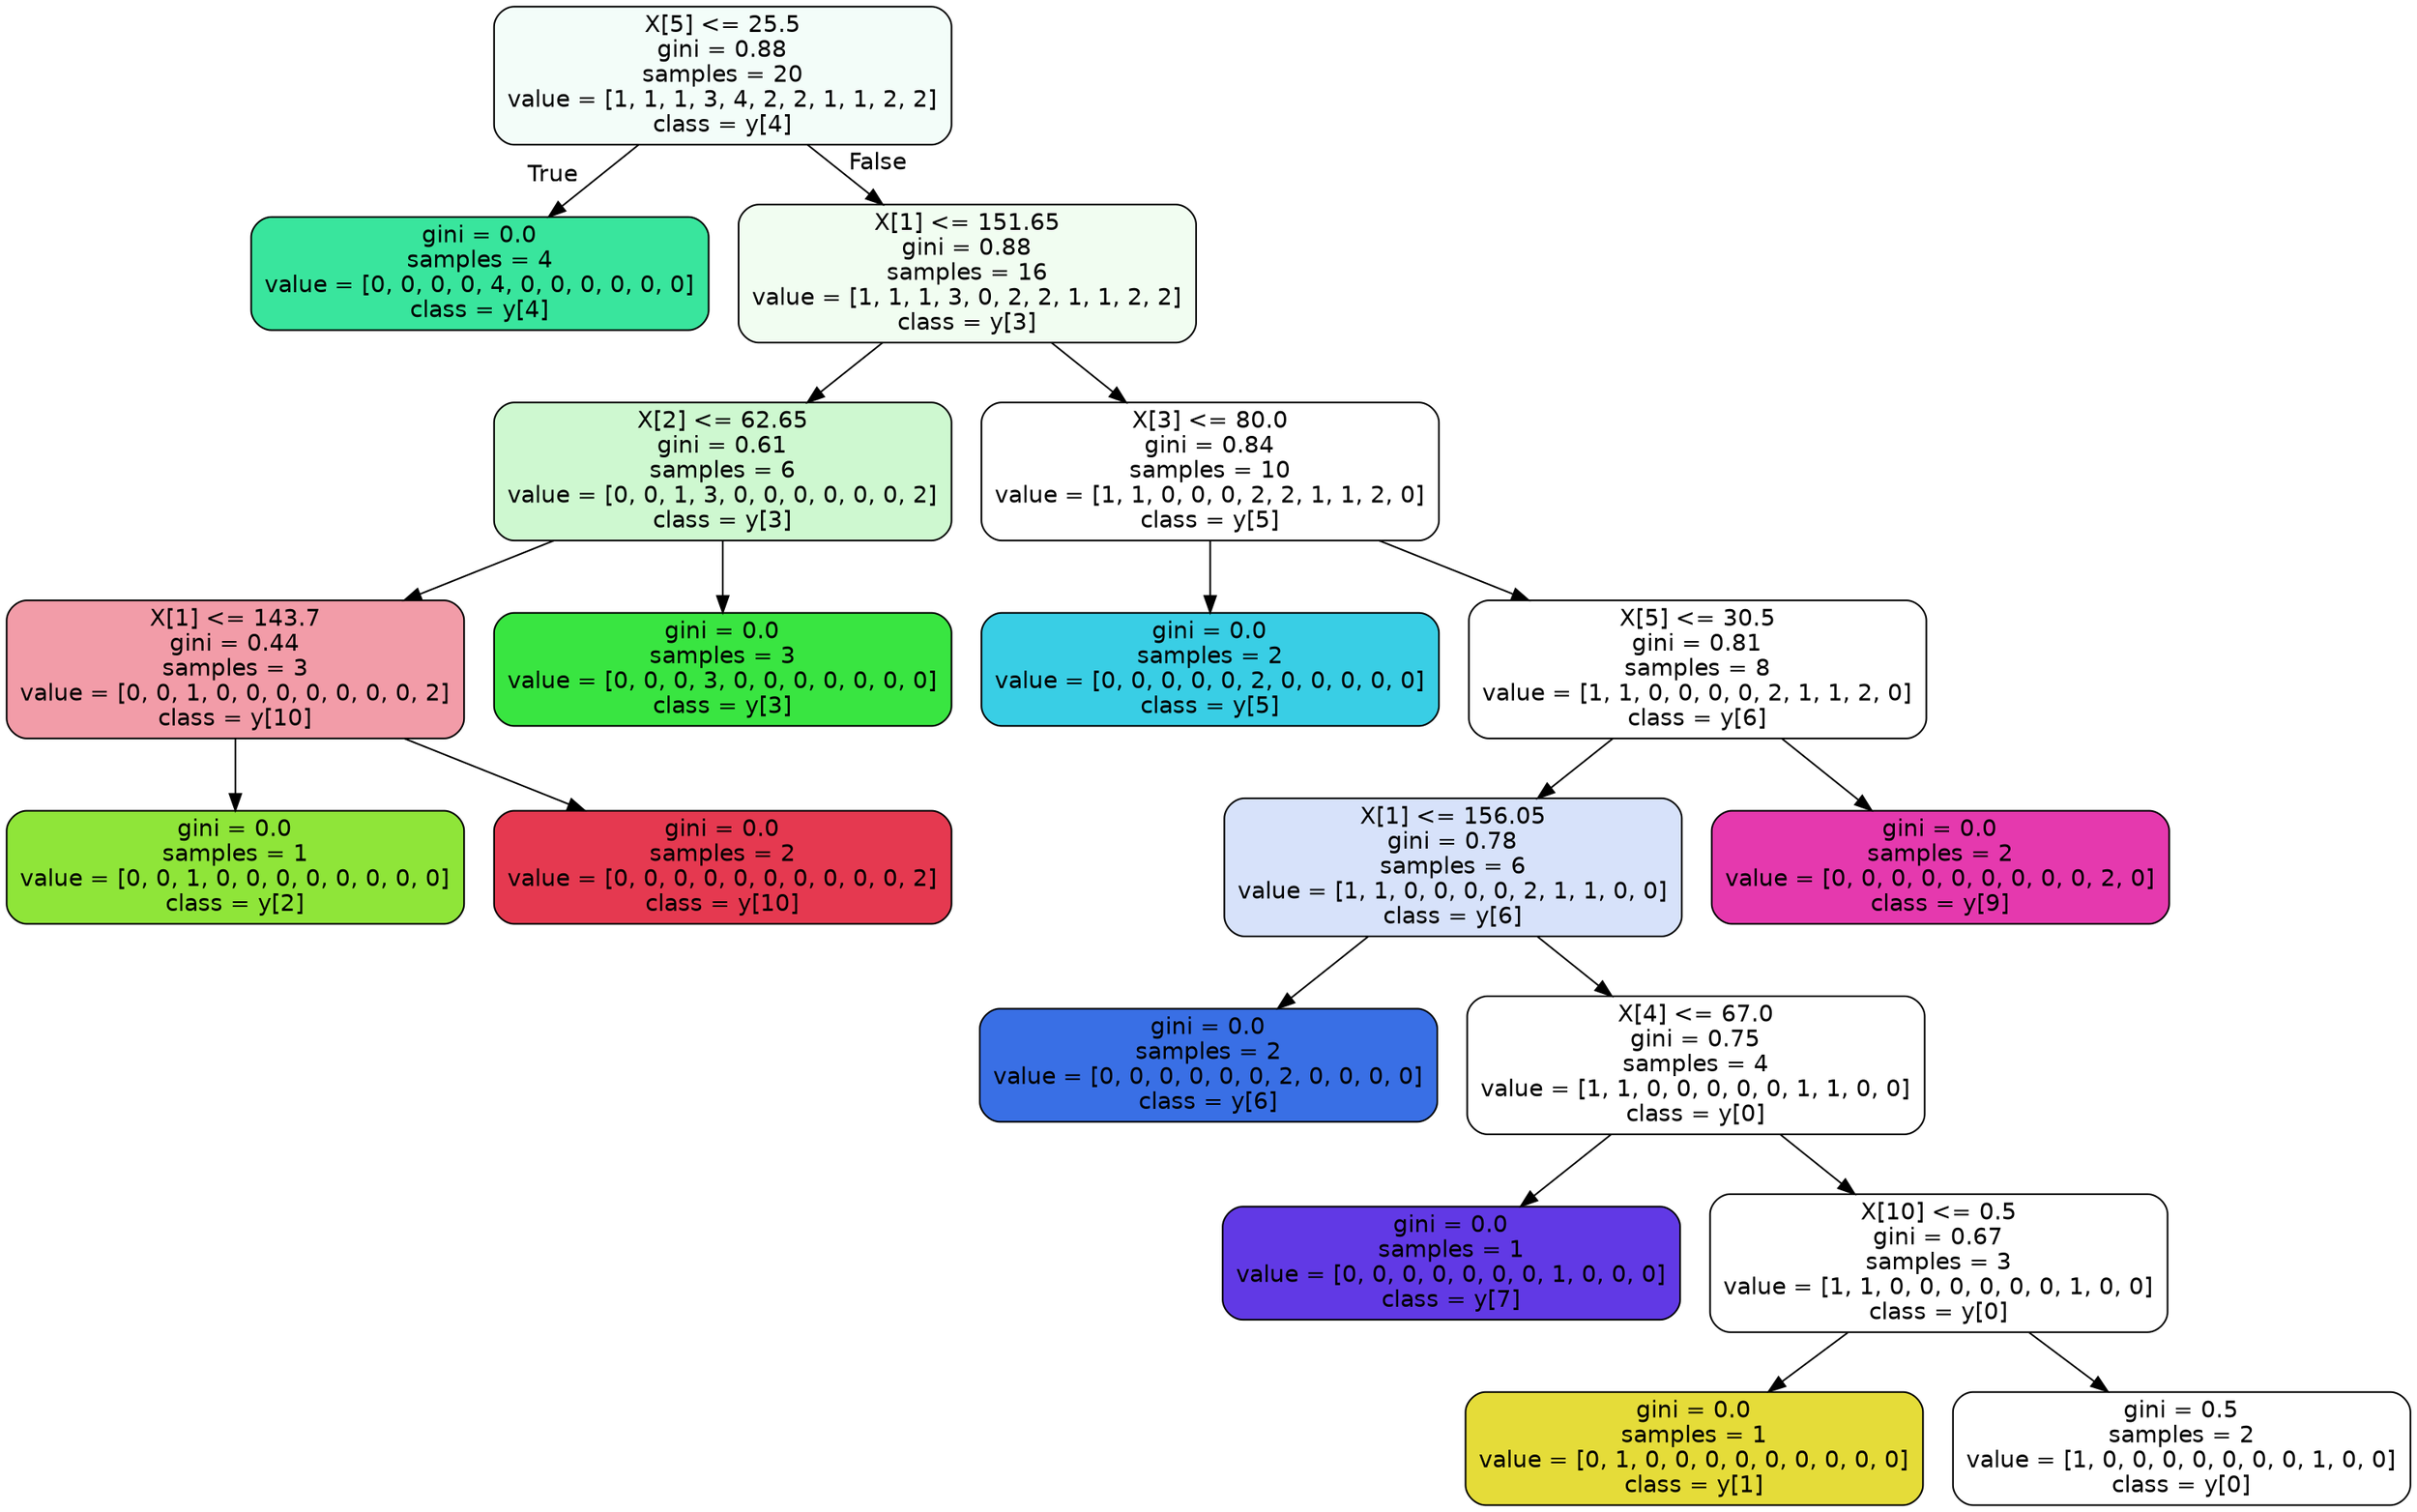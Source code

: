 digraph Tree {
node [shape=box, style="filled, rounded", color="black", fontname=helvetica] ;
edge [fontname=helvetica] ;
0 [label="X[5] <= 25.5\ngini = 0.88\nsamples = 20\nvalue = [1, 1, 1, 3, 4, 2, 2, 1, 1, 2, 2]\nclass = y[4]", fillcolor="#f3fdf9"] ;
1 [label="gini = 0.0\nsamples = 4\nvalue = [0, 0, 0, 0, 4, 0, 0, 0, 0, 0, 0]\nclass = y[4]", fillcolor="#39e59d"] ;
0 -> 1 [labeldistance=2.5, labelangle=45, headlabel="True"] ;
2 [label="X[1] <= 151.65\ngini = 0.88\nsamples = 16\nvalue = [1, 1, 1, 3, 0, 2, 2, 1, 1, 2, 2]\nclass = y[3]", fillcolor="#f1fdf1"] ;
0 -> 2 [labeldistance=2.5, labelangle=-45, headlabel="False"] ;
3 [label="X[2] <= 62.65\ngini = 0.61\nsamples = 6\nvalue = [0, 0, 1, 3, 0, 0, 0, 0, 0, 0, 2]\nclass = y[3]", fillcolor="#cef8d0"] ;
2 -> 3 ;
4 [label="X[1] <= 143.7\ngini = 0.44\nsamples = 3\nvalue = [0, 0, 1, 0, 0, 0, 0, 0, 0, 0, 2]\nclass = y[10]", fillcolor="#f29ca8"] ;
3 -> 4 ;
5 [label="gini = 0.0\nsamples = 1\nvalue = [0, 0, 1, 0, 0, 0, 0, 0, 0, 0, 0]\nclass = y[2]", fillcolor="#8fe539"] ;
4 -> 5 ;
6 [label="gini = 0.0\nsamples = 2\nvalue = [0, 0, 0, 0, 0, 0, 0, 0, 0, 0, 2]\nclass = y[10]", fillcolor="#e53950"] ;
4 -> 6 ;
7 [label="gini = 0.0\nsamples = 3\nvalue = [0, 0, 0, 3, 0, 0, 0, 0, 0, 0, 0]\nclass = y[3]", fillcolor="#39e541"] ;
3 -> 7 ;
8 [label="X[3] <= 80.0\ngini = 0.84\nsamples = 10\nvalue = [1, 1, 0, 0, 0, 2, 2, 1, 1, 2, 0]\nclass = y[5]", fillcolor="#ffffff"] ;
2 -> 8 ;
9 [label="gini = 0.0\nsamples = 2\nvalue = [0, 0, 0, 0, 0, 2, 0, 0, 0, 0, 0]\nclass = y[5]", fillcolor="#39cee5"] ;
8 -> 9 ;
10 [label="X[5] <= 30.5\ngini = 0.81\nsamples = 8\nvalue = [1, 1, 0, 0, 0, 0, 2, 1, 1, 2, 0]\nclass = y[6]", fillcolor="#ffffff"] ;
8 -> 10 ;
11 [label="X[1] <= 156.05\ngini = 0.78\nsamples = 6\nvalue = [1, 1, 0, 0, 0, 0, 2, 1, 1, 0, 0]\nclass = y[6]", fillcolor="#d7e2fa"] ;
10 -> 11 ;
12 [label="gini = 0.0\nsamples = 2\nvalue = [0, 0, 0, 0, 0, 0, 2, 0, 0, 0, 0]\nclass = y[6]", fillcolor="#396fe5"] ;
11 -> 12 ;
13 [label="X[4] <= 67.0\ngini = 0.75\nsamples = 4\nvalue = [1, 1, 0, 0, 0, 0, 0, 1, 1, 0, 0]\nclass = y[0]", fillcolor="#ffffff"] ;
11 -> 13 ;
14 [label="gini = 0.0\nsamples = 1\nvalue = [0, 0, 0, 0, 0, 0, 0, 1, 0, 0, 0]\nclass = y[7]", fillcolor="#6139e5"] ;
13 -> 14 ;
15 [label="X[10] <= 0.5\ngini = 0.67\nsamples = 3\nvalue = [1, 1, 0, 0, 0, 0, 0, 0, 1, 0, 0]\nclass = y[0]", fillcolor="#ffffff"] ;
13 -> 15 ;
16 [label="gini = 0.0\nsamples = 1\nvalue = [0, 1, 0, 0, 0, 0, 0, 0, 0, 0, 0]\nclass = y[1]", fillcolor="#e5dc39"] ;
15 -> 16 ;
17 [label="gini = 0.5\nsamples = 2\nvalue = [1, 0, 0, 0, 0, 0, 0, 0, 1, 0, 0]\nclass = y[0]", fillcolor="#ffffff"] ;
15 -> 17 ;
18 [label="gini = 0.0\nsamples = 2\nvalue = [0, 0, 0, 0, 0, 0, 0, 0, 0, 2, 0]\nclass = y[9]", fillcolor="#e539ae"] ;
10 -> 18 ;
}